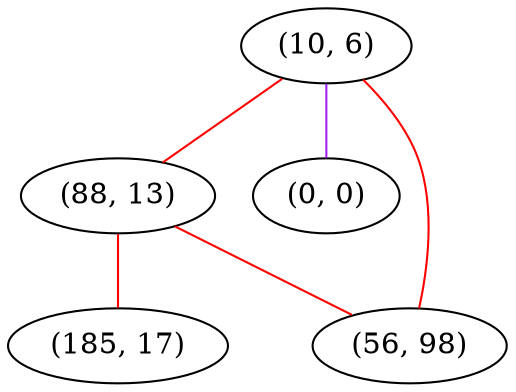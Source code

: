 graph "" {
"(10, 6)";
"(88, 13)";
"(185, 17)";
"(0, 0)";
"(56, 98)";
"(10, 6)" -- "(0, 0)"  [color=purple, key=0, weight=4];
"(10, 6)" -- "(88, 13)"  [color=red, key=0, weight=1];
"(10, 6)" -- "(56, 98)"  [color=red, key=0, weight=1];
"(88, 13)" -- "(185, 17)"  [color=red, key=0, weight=1];
"(88, 13)" -- "(56, 98)"  [color=red, key=0, weight=1];
}
